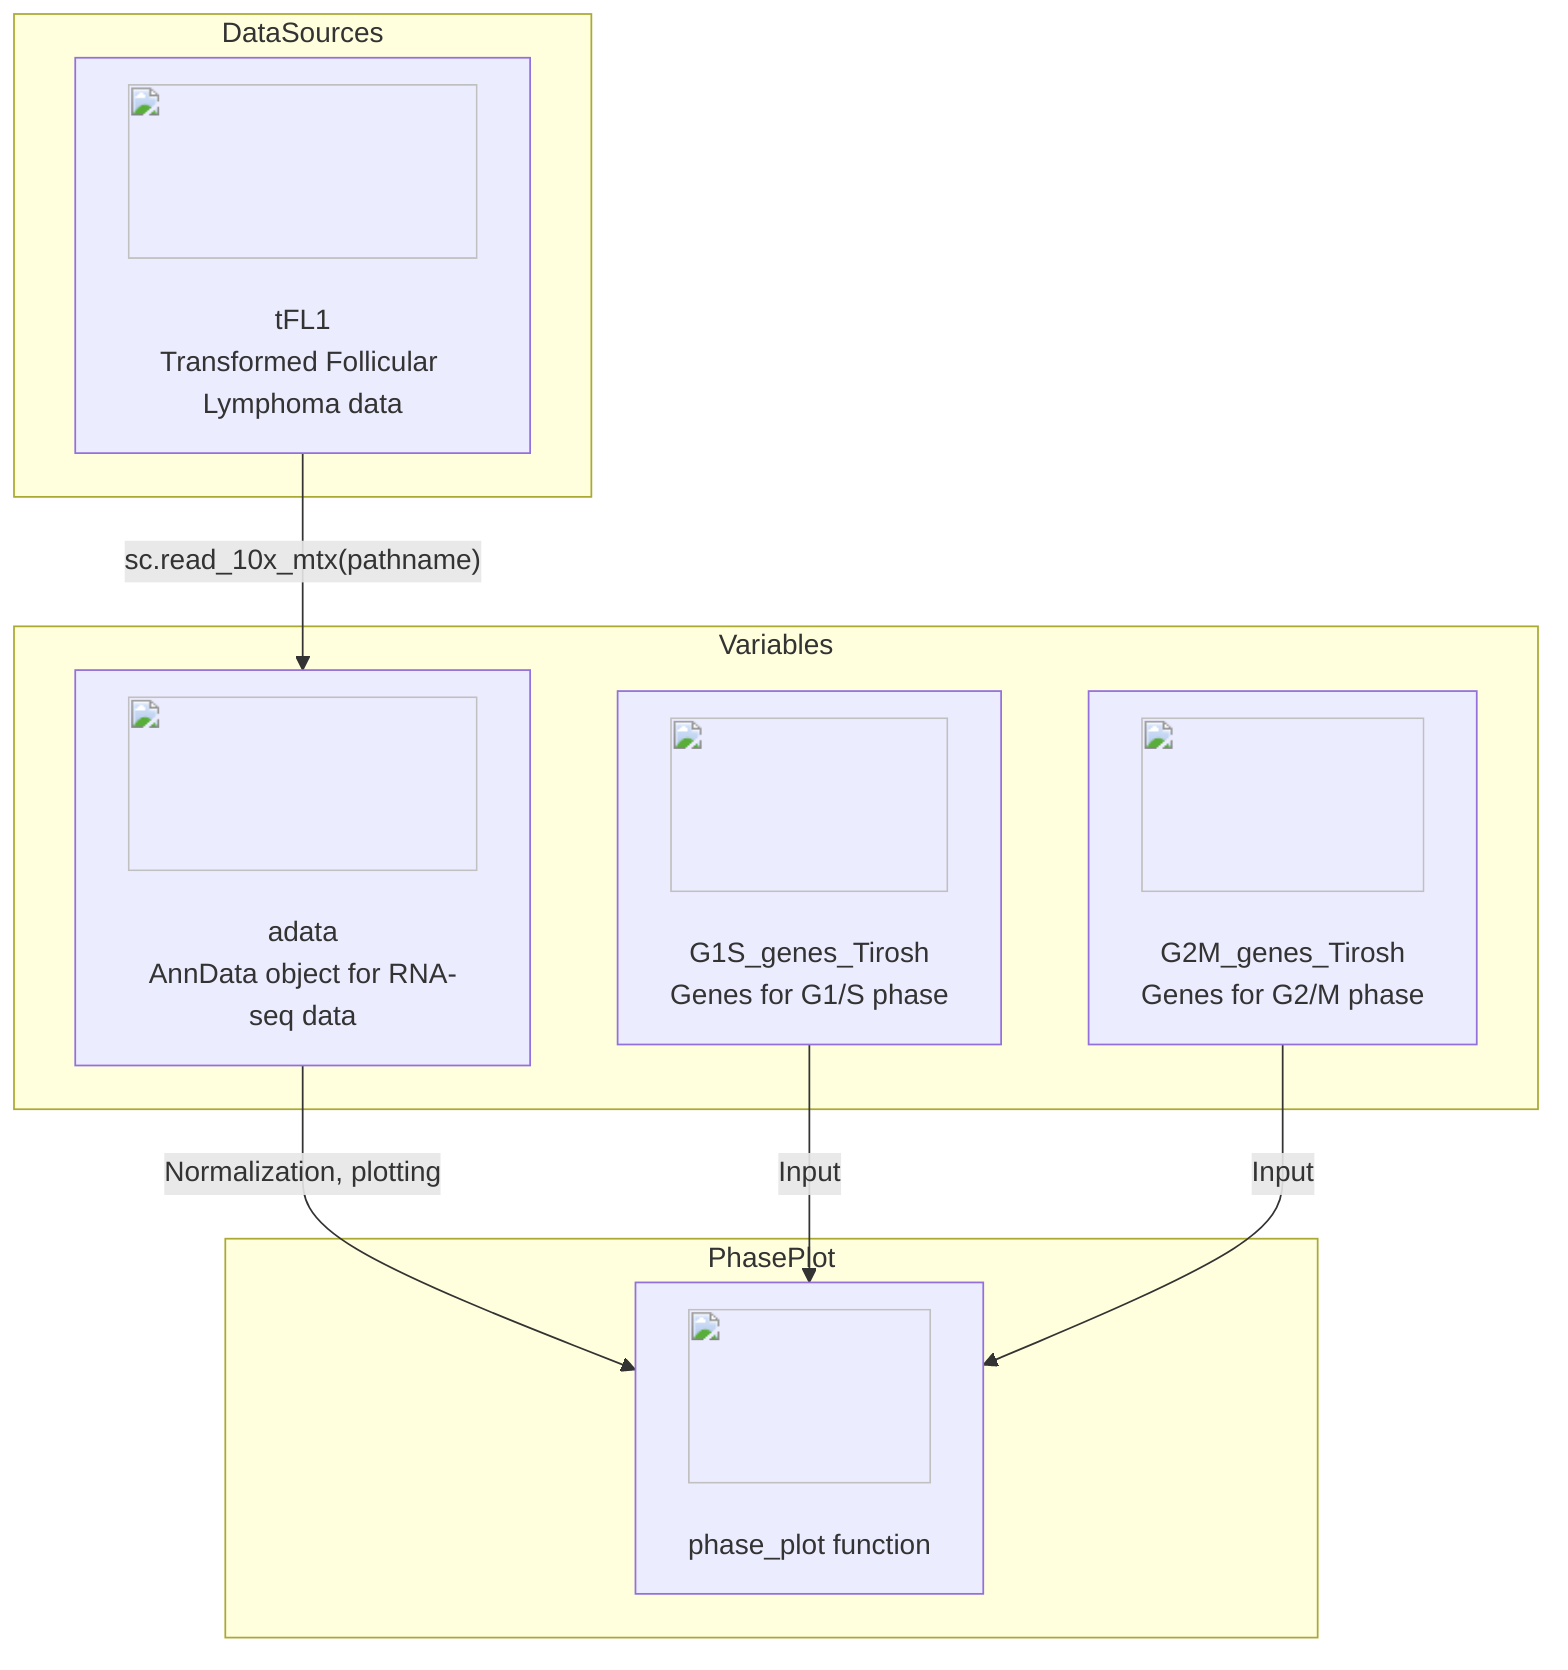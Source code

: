 flowchart TD
    subgraph DataSources
        DS1["<img src='icons/database.svg' width=100 height=100/> <br/> tFL1 \nTransformed Follicular Lymphoma data"]
    end
    
    subgraph Variables
        V1["<img src='icons/table.svg' width=100 height=100/> <br/> adata \nAnnData object for RNA-seq data"]
        V2["<img src='icons/file.svg' width=100 height=100/> <br/> G1S_genes_Tirosh \nGenes for G1/S phase"]
        V3["<img src='icons/file.svg' width=100 height=100/> <br/> G2M_genes_Tirosh \nGenes for G2/M phase"]
    end

    DS1 --> |"sc.read_10x_mtx(pathname)"| V1
    subgraph PhasePlot
        V1 --> |"Normalization, plotting"| PP["<img src='icons/brain.svg' width=100 height=100/> <br/> phase_plot function"]
        V2 --> |"Input"| PP
        V3 --> |"Input"| PP
    end
